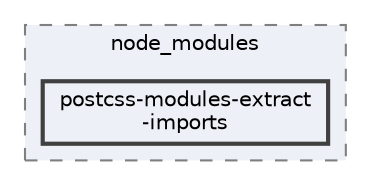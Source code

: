 digraph "pkiclassroomrescheduler/src/main/frontend/node_modules/postcss-modules-extract-imports"
{
 // LATEX_PDF_SIZE
  bgcolor="transparent";
  edge [fontname=Helvetica,fontsize=10,labelfontname=Helvetica,labelfontsize=10];
  node [fontname=Helvetica,fontsize=10,shape=box,height=0.2,width=0.4];
  compound=true
  subgraph clusterdir_72953eda66ccb3a2722c28e1c3e6c23b {
    graph [ bgcolor="#edf0f7", pencolor="grey50", label="node_modules", fontname=Helvetica,fontsize=10 style="filled,dashed", URL="dir_72953eda66ccb3a2722c28e1c3e6c23b.html",tooltip=""]
  dir_7e5486a53e0e6d3131bbb009fa685b92 [label="postcss-modules-extract\l-imports", fillcolor="#edf0f7", color="grey25", style="filled,bold", URL="dir_7e5486a53e0e6d3131bbb009fa685b92.html",tooltip=""];
  }
}
